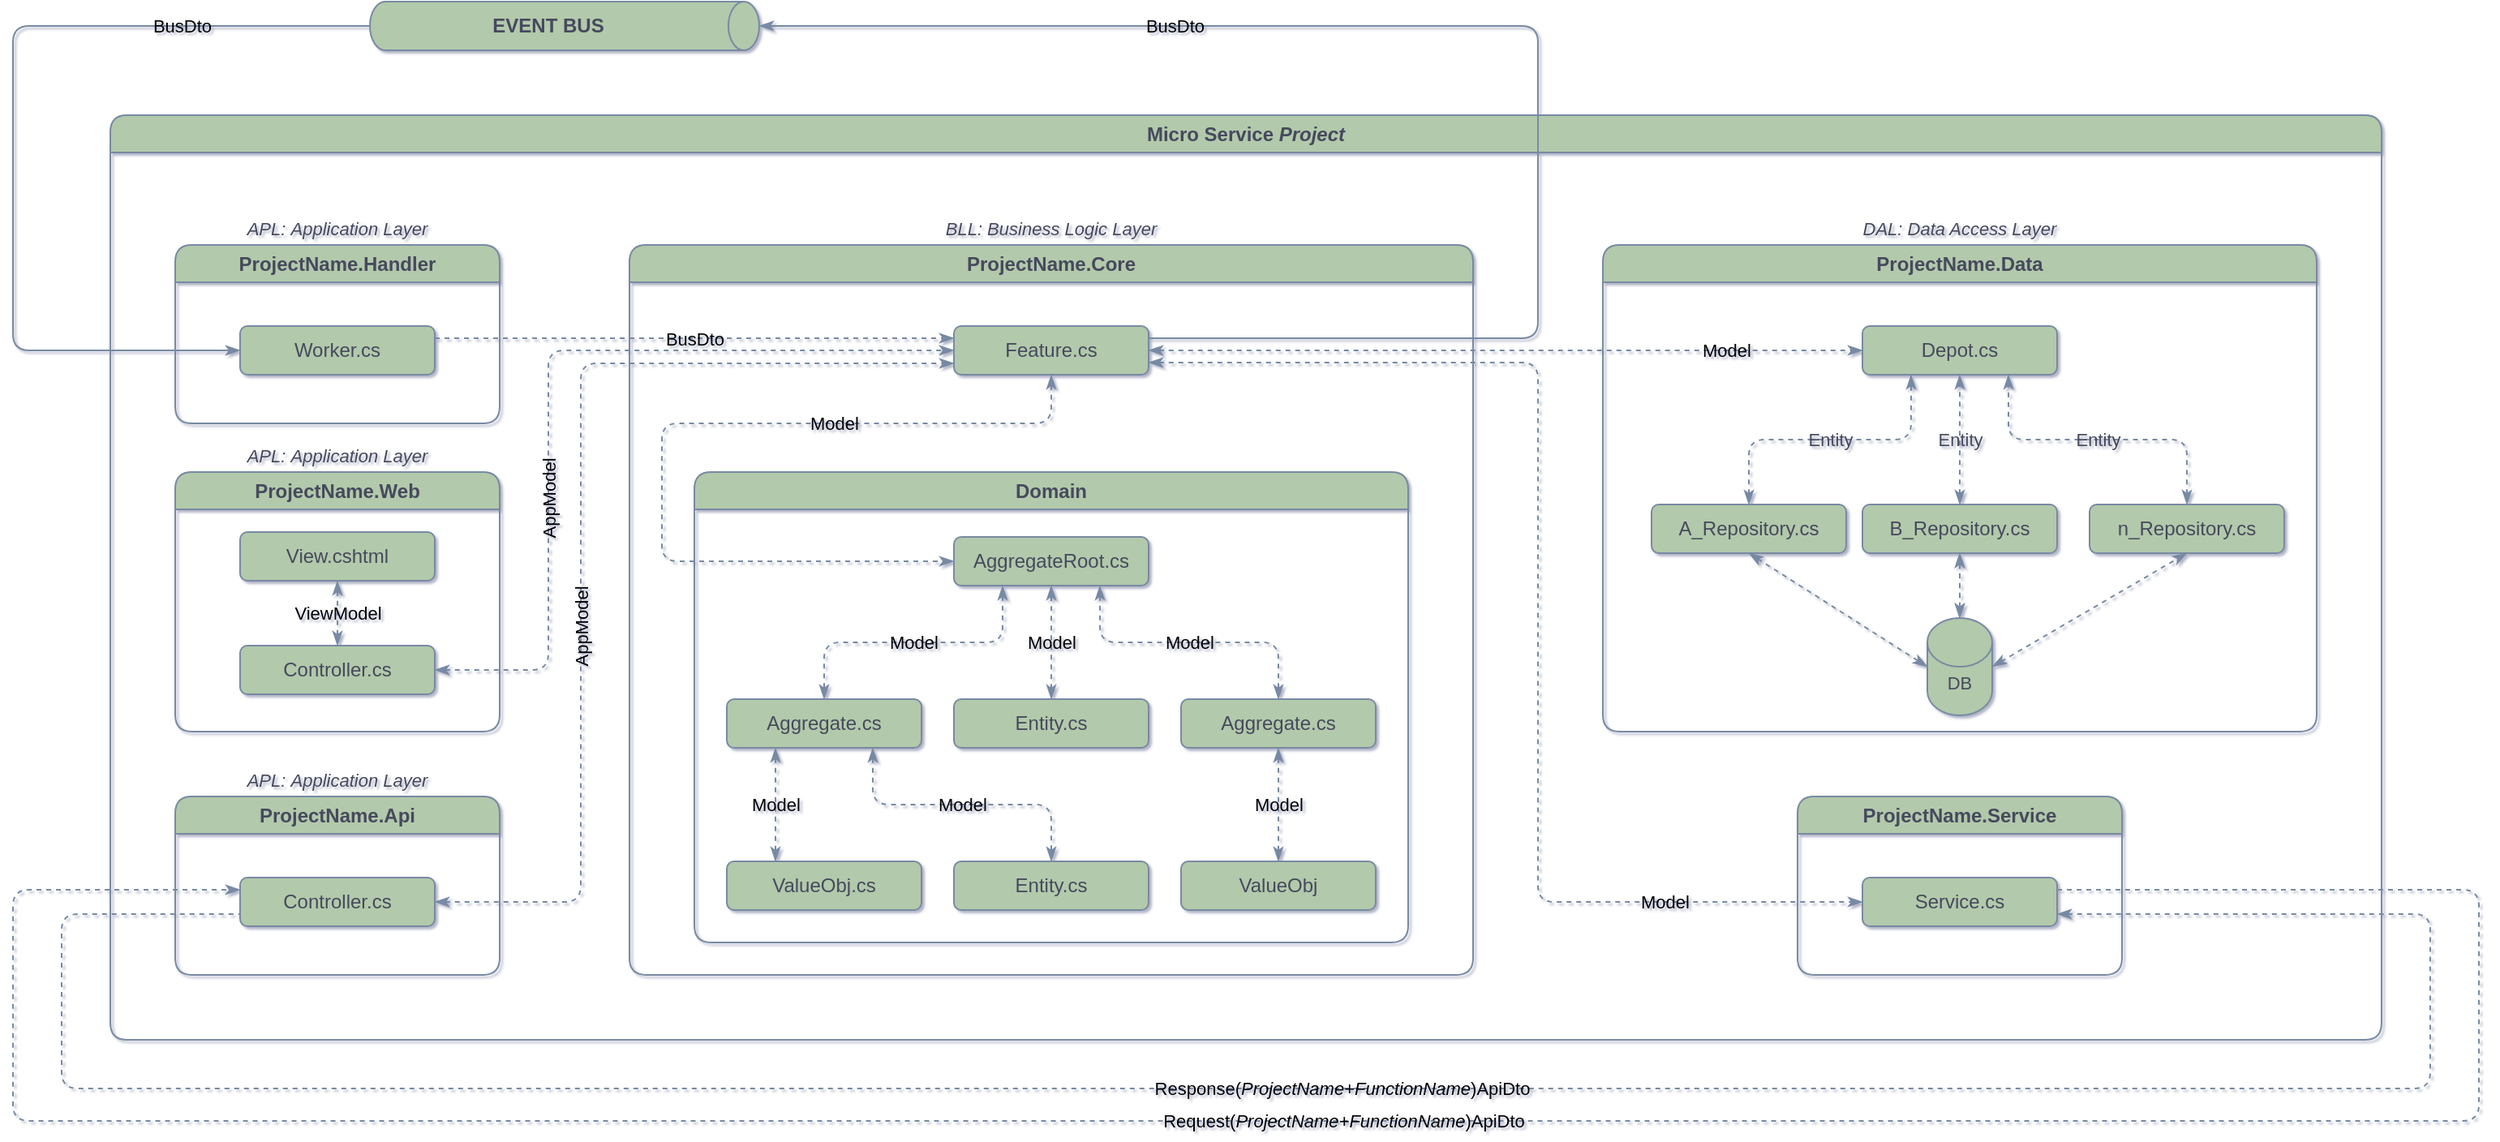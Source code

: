 <mxfile version="22.0.3" type="device">
  <diagram id="iLdezfkAtNY4yDoed4SI" name="Pagina-1">
    <mxGraphModel dx="3772" dy="1671" grid="1" gridSize="10" guides="1" tooltips="1" connect="1" arrows="1" fold="1" page="1" pageScale="1" pageWidth="1169" pageHeight="827" background="none" math="0" shadow="1">
      <root>
        <mxCell id="0" />
        <mxCell id="1" parent="0" />
        <mxCell id="1DGkJfoFUOCi0pR3Jt-X-1" value="Micro Service&amp;nbsp;&lt;i style=&quot;border-color: var(--border-color);&quot;&gt;Project&lt;/i&gt;" style="swimlane;whiteSpace=wrap;html=1;labelBackgroundColor=none;fillColor=#B2C9AB;strokeColor=#788AA3;fontColor=#46495D;rounded=1;startSize=23;" parent="1" vertex="1">
          <mxGeometry x="-2260" y="-730" width="1400" height="570" as="geometry" />
        </mxCell>
        <mxCell id="ZIbt8lhmEdEB8YdYnukx-40" value="ProjectName.Handler" style="swimlane;whiteSpace=wrap;html=1;fillColor=#B2C9AB;strokeColor=#788AA3;labelBackgroundColor=none;fontColor=#46495D;rounded=1;fontFamily=Helvetica;" parent="1DGkJfoFUOCi0pR3Jt-X-1" vertex="1">
          <mxGeometry x="40" y="80" width="200" height="110" as="geometry" />
        </mxCell>
        <mxCell id="ZIbt8lhmEdEB8YdYnukx-41" value="Worker.cs" style="rounded=1;whiteSpace=wrap;html=1;labelBackgroundColor=none;fillColor=#B2C9AB;strokeColor=#788AA3;fontColor=#46495D;fontFamily=Helvetica;" parent="ZIbt8lhmEdEB8YdYnukx-40" vertex="1">
          <mxGeometry x="40" y="50" width="120" height="30" as="geometry" />
        </mxCell>
        <mxCell id="ZIbt8lhmEdEB8YdYnukx-42" value="ProjectName.Core" style="swimlane;whiteSpace=wrap;html=1;labelBackgroundColor=none;fillColor=#B2C9AB;strokeColor=#788AA3;fontColor=#46495D;rounded=1;fontFamily=Helvetica;" parent="1DGkJfoFUOCi0pR3Jt-X-1" vertex="1">
          <mxGeometry x="320" y="80" width="520" height="450" as="geometry" />
        </mxCell>
        <mxCell id="S6S6sdwePWm2cXLxEyDb-39" value="Model" style="edgeStyle=orthogonalEdgeStyle;shape=connector;rounded=1;orthogonalLoop=1;jettySize=auto;html=1;exitX=0.5;exitY=1;exitDx=0;exitDy=0;entryX=0;entryY=0.5;entryDx=0;entryDy=0;dashed=1;labelBackgroundColor=none;strokeColor=#788AA3;align=center;verticalAlign=middle;fontFamily=Helvetica;fontSize=11;fontColor=default;startArrow=classicThin;startFill=1;endArrow=classicThin;endFill=1;jumpStyle=none;" parent="ZIbt8lhmEdEB8YdYnukx-42" source="ZIbt8lhmEdEB8YdYnukx-44" target="S6S6sdwePWm2cXLxEyDb-33" edge="1">
          <mxGeometry x="-0.386" relative="1" as="geometry">
            <Array as="points">
              <mxPoint x="260" y="110" />
              <mxPoint x="20" y="110" />
              <mxPoint x="20" y="195" />
            </Array>
            <mxPoint as="offset" />
          </mxGeometry>
        </mxCell>
        <mxCell id="ZIbt8lhmEdEB8YdYnukx-44" value="Feature.cs" style="rounded=1;whiteSpace=wrap;html=1;labelBackgroundColor=none;fillColor=#B2C9AB;strokeColor=#788AA3;fontColor=#46495D;fontFamily=Helvetica;" parent="ZIbt8lhmEdEB8YdYnukx-42" vertex="1">
          <mxGeometry x="200" y="50" width="120" height="30" as="geometry" />
        </mxCell>
        <mxCell id="ZIbt8lhmEdEB8YdYnukx-49" style="edgeStyle=none;rounded=1;orthogonalLoop=1;jettySize=auto;html=1;exitX=0.5;exitY=0;exitDx=0;exitDy=0;dashed=1;labelBackgroundColor=none;strokeColor=#788AA3;fontColor=default;fontFamily=Helvetica;" parent="ZIbt8lhmEdEB8YdYnukx-42" source="ZIbt8lhmEdEB8YdYnukx-44" target="ZIbt8lhmEdEB8YdYnukx-44" edge="1">
          <mxGeometry relative="1" as="geometry" />
        </mxCell>
        <mxCell id="S6S6sdwePWm2cXLxEyDb-30" value="Domain" style="swimlane;whiteSpace=wrap;html=1;fillColor=#B2C9AB;strokeColor=#788AA3;labelBackgroundColor=none;fontColor=#46495D;rounded=1;fontFamily=Helvetica;align=center;labelPosition=center;verticalLabelPosition=middle;verticalAlign=middle;spacingLeft=0;swimlaneLine=1;" parent="ZIbt8lhmEdEB8YdYnukx-42" vertex="1">
          <mxGeometry x="40" y="140" width="440" height="290" as="geometry" />
        </mxCell>
        <mxCell id="S6S6sdwePWm2cXLxEyDb-40" value="Model" style="edgeStyle=orthogonalEdgeStyle;shape=connector;rounded=1;orthogonalLoop=1;jettySize=auto;html=1;exitX=0.25;exitY=1;exitDx=0;exitDy=0;entryX=0.5;entryY=0;entryDx=0;entryDy=0;dashed=1;labelBackgroundColor=none;strokeColor=#788AA3;align=center;verticalAlign=middle;fontFamily=Helvetica;fontSize=11;fontColor=default;startArrow=classicThin;startFill=1;endArrow=classicThin;endFill=1;" parent="S6S6sdwePWm2cXLxEyDb-30" source="S6S6sdwePWm2cXLxEyDb-33" target="S6S6sdwePWm2cXLxEyDb-36" edge="1">
          <mxGeometry relative="1" as="geometry" />
        </mxCell>
        <mxCell id="S6S6sdwePWm2cXLxEyDb-41" value="Model" style="edgeStyle=orthogonalEdgeStyle;shape=connector;rounded=1;orthogonalLoop=1;jettySize=auto;html=1;exitX=0.75;exitY=1;exitDx=0;exitDy=0;entryX=0.5;entryY=0;entryDx=0;entryDy=0;dashed=1;labelBackgroundColor=none;strokeColor=#788AA3;align=center;verticalAlign=middle;fontFamily=Helvetica;fontSize=11;fontColor=default;startArrow=classicThin;startFill=1;endArrow=classicThin;endFill=1;" parent="S6S6sdwePWm2cXLxEyDb-30" source="S6S6sdwePWm2cXLxEyDb-33" target="S6S6sdwePWm2cXLxEyDb-35" edge="1">
          <mxGeometry relative="1" as="geometry" />
        </mxCell>
        <mxCell id="S6S6sdwePWm2cXLxEyDb-33" value="AggregateRoot.cs" style="rounded=1;whiteSpace=wrap;html=1;labelBackgroundColor=none;fillColor=#B2C9AB;strokeColor=#788AA3;fontColor=#46495D;fillStyle=auto;fontFamily=Helvetica;" parent="S6S6sdwePWm2cXLxEyDb-30" vertex="1">
          <mxGeometry x="160" y="40" width="120" height="30" as="geometry" />
        </mxCell>
        <mxCell id="S6S6sdwePWm2cXLxEyDb-34" value="Entity.cs" style="rounded=1;whiteSpace=wrap;html=1;labelBackgroundColor=none;fillColor=#B2C9AB;strokeColor=#788AA3;fontColor=#46495D;fontFamily=Helvetica;" parent="S6S6sdwePWm2cXLxEyDb-30" vertex="1">
          <mxGeometry x="160" y="140" width="120" height="30" as="geometry" />
        </mxCell>
        <mxCell id="8IRpJfA5RcOS6pKWGIfW-10" value="Model" style="edgeStyle=orthogonalEdgeStyle;shape=connector;rounded=1;orthogonalLoop=1;jettySize=auto;html=1;dashed=1;labelBackgroundColor=none;strokeColor=#788AA3;align=center;verticalAlign=middle;fontFamily=Helvetica;fontSize=11;fontColor=default;startArrow=classicThin;startFill=1;endArrow=classicThin;endFill=1;" parent="S6S6sdwePWm2cXLxEyDb-30" source="S6S6sdwePWm2cXLxEyDb-35" target="8IRpJfA5RcOS6pKWGIfW-7" edge="1">
          <mxGeometry relative="1" as="geometry" />
        </mxCell>
        <mxCell id="S6S6sdwePWm2cXLxEyDb-35" value="Aggregate.cs" style="rounded=1;whiteSpace=wrap;html=1;labelBackgroundColor=none;fillColor=#B2C9AB;strokeColor=#788AA3;fontColor=#46495D;fontFamily=Helvetica;" parent="S6S6sdwePWm2cXLxEyDb-30" vertex="1">
          <mxGeometry x="300" y="140" width="120" height="30" as="geometry" />
        </mxCell>
        <mxCell id="8IRpJfA5RcOS6pKWGIfW-9" value="Model" style="edgeStyle=orthogonalEdgeStyle;shape=connector;rounded=1;orthogonalLoop=1;jettySize=auto;html=1;exitX=0.75;exitY=1;exitDx=0;exitDy=0;entryX=0.5;entryY=0;entryDx=0;entryDy=0;dashed=1;labelBackgroundColor=none;strokeColor=#788AA3;align=center;verticalAlign=middle;fontFamily=Helvetica;fontSize=11;fontColor=default;startArrow=classicThin;startFill=1;endArrow=classicThin;endFill=1;" parent="S6S6sdwePWm2cXLxEyDb-30" source="S6S6sdwePWm2cXLxEyDb-36" target="8IRpJfA5RcOS6pKWGIfW-6" edge="1">
          <mxGeometry relative="1" as="geometry" />
        </mxCell>
        <mxCell id="C2RdHp2U5iXifxeVQXEY-2" value="Model" style="edgeStyle=orthogonalEdgeStyle;rounded=0;orthogonalLoop=1;jettySize=auto;html=1;exitX=0.25;exitY=1;exitDx=0;exitDy=0;entryX=0.25;entryY=0;entryDx=0;entryDy=0;labelBackgroundColor=none;strokeColor=#788AA3;fontColor=default;dashed=1;startArrow=classicThin;startFill=1;endArrow=classicThin;endFill=1;" edge="1" parent="S6S6sdwePWm2cXLxEyDb-30" source="S6S6sdwePWm2cXLxEyDb-36" target="8IRpJfA5RcOS6pKWGIfW-5">
          <mxGeometry relative="1" as="geometry" />
        </mxCell>
        <mxCell id="S6S6sdwePWm2cXLxEyDb-36" value="Aggregate.cs" style="rounded=1;whiteSpace=wrap;html=1;labelBackgroundColor=none;fillColor=#B2C9AB;strokeColor=#788AA3;fontColor=#46495D;fontFamily=Helvetica;" parent="S6S6sdwePWm2cXLxEyDb-30" vertex="1">
          <mxGeometry x="20" y="140" width="120" height="30" as="geometry" />
        </mxCell>
        <mxCell id="S6S6sdwePWm2cXLxEyDb-37" value="Model" style="endArrow=classicThin;html=1;rounded=1;dashed=1;labelBackgroundColor=none;strokeColor=#788AA3;align=center;verticalAlign=middle;fontFamily=Helvetica;fontSize=11;fontColor=default;shape=connector;entryX=0.5;entryY=1;entryDx=0;entryDy=0;exitX=0.5;exitY=0;exitDx=0;exitDy=0;startArrow=classicThin;startFill=1;endFill=1;" parent="S6S6sdwePWm2cXLxEyDb-30" source="S6S6sdwePWm2cXLxEyDb-34" target="S6S6sdwePWm2cXLxEyDb-33" edge="1">
          <mxGeometry relative="1" as="geometry">
            <mxPoint x="-177.0" y="167.74" as="sourcePoint" />
            <mxPoint x="-77" y="167.74" as="targetPoint" />
          </mxGeometry>
        </mxCell>
        <mxCell id="8IRpJfA5RcOS6pKWGIfW-5" value="ValueObj.cs" style="rounded=1;whiteSpace=wrap;html=1;labelBackgroundColor=none;fillColor=#B2C9AB;strokeColor=#788AA3;fontColor=#46495D;fontFamily=Helvetica;" parent="S6S6sdwePWm2cXLxEyDb-30" vertex="1">
          <mxGeometry x="20" y="240" width="120" height="30" as="geometry" />
        </mxCell>
        <mxCell id="8IRpJfA5RcOS6pKWGIfW-6" value="Entity.cs" style="rounded=1;whiteSpace=wrap;html=1;labelBackgroundColor=none;fillColor=#B2C9AB;strokeColor=#788AA3;fontColor=#46495D;fontFamily=Helvetica;" parent="S6S6sdwePWm2cXLxEyDb-30" vertex="1">
          <mxGeometry x="160" y="240" width="120" height="30" as="geometry" />
        </mxCell>
        <mxCell id="8IRpJfA5RcOS6pKWGIfW-7" value="ValueObj" style="rounded=1;whiteSpace=wrap;html=1;labelBackgroundColor=none;fillColor=#B2C9AB;strokeColor=#788AA3;fontColor=#46495D;fontFamily=Helvetica;" parent="S6S6sdwePWm2cXLxEyDb-30" vertex="1">
          <mxGeometry x="300" y="240" width="120" height="30" as="geometry" />
        </mxCell>
        <mxCell id="ZIbt8lhmEdEB8YdYnukx-50" value="ProjectName.Data" style="swimlane;whiteSpace=wrap;html=1;labelBackgroundColor=none;fillColor=#B2C9AB;strokeColor=#788AA3;fontColor=#46495D;rounded=1;fontFamily=Helvetica;" parent="1DGkJfoFUOCi0pR3Jt-X-1" vertex="1">
          <mxGeometry x="920" y="80" width="440" height="300" as="geometry" />
        </mxCell>
        <mxCell id="ZIbt8lhmEdEB8YdYnukx-51" value="Depot.cs" style="rounded=1;whiteSpace=wrap;html=1;labelBackgroundColor=none;fillColor=#B2C9AB;strokeColor=#788AA3;fontColor=#46495D;fillStyle=auto;fontFamily=Helvetica;" parent="ZIbt8lhmEdEB8YdYnukx-50" vertex="1">
          <mxGeometry x="160" y="50" width="120" height="30" as="geometry" />
        </mxCell>
        <mxCell id="ZIbt8lhmEdEB8YdYnukx-52" value="B_Repository.cs" style="rounded=1;whiteSpace=wrap;html=1;labelBackgroundColor=none;fillColor=#B2C9AB;strokeColor=#788AA3;fontColor=#46495D;fontFamily=Helvetica;" parent="ZIbt8lhmEdEB8YdYnukx-50" vertex="1">
          <mxGeometry x="160" y="160" width="120" height="30" as="geometry" />
        </mxCell>
        <mxCell id="ZIbt8lhmEdEB8YdYnukx-53" value="n_Repository.cs" style="rounded=1;whiteSpace=wrap;html=1;labelBackgroundColor=none;fillColor=#B2C9AB;strokeColor=#788AA3;fontColor=#46495D;fontFamily=Helvetica;" parent="ZIbt8lhmEdEB8YdYnukx-50" vertex="1">
          <mxGeometry x="300" y="160" width="120" height="30" as="geometry" />
        </mxCell>
        <mxCell id="ZIbt8lhmEdEB8YdYnukx-54" value="A_Repository.cs" style="rounded=1;whiteSpace=wrap;html=1;labelBackgroundColor=none;fillColor=#B2C9AB;strokeColor=#788AA3;fontColor=#46495D;fontFamily=Helvetica;" parent="ZIbt8lhmEdEB8YdYnukx-50" vertex="1">
          <mxGeometry x="30" y="160" width="120" height="30" as="geometry" />
        </mxCell>
        <mxCell id="BrrqnyrBpg-WXdn33gqE-143" value="" style="edgeStyle=none;shape=connector;rounded=1;orthogonalLoop=1;jettySize=auto;html=1;dashed=1;labelBackgroundColor=none;strokeColor=#788AA3;align=center;verticalAlign=middle;fontFamily=Helvetica;fontSize=11;fontColor=default;startArrow=classicThin;startFill=1;endArrow=classicThin;endFill=1;" parent="ZIbt8lhmEdEB8YdYnukx-50" source="ZIbt8lhmEdEB8YdYnukx-58" target="ZIbt8lhmEdEB8YdYnukx-52" edge="1">
          <mxGeometry relative="1" as="geometry" />
        </mxCell>
        <mxCell id="ZIbt8lhmEdEB8YdYnukx-58" value="" style="shape=cylinder3;whiteSpace=wrap;html=1;boundedLbl=1;backgroundOutline=1;size=15;fontFamily=Helvetica;fontSize=11;fontColor=#46495D;labelBackgroundColor=none;fillColor=#B2C9AB;strokeColor=#788AA3;rounded=1;" parent="ZIbt8lhmEdEB8YdYnukx-50" vertex="1">
          <mxGeometry x="200" y="230" width="40" height="60" as="geometry" />
        </mxCell>
        <mxCell id="BrrqnyrBpg-WXdn33gqE-6" value="" style="endArrow=classicThin;html=1;rounded=1;entryX=0;entryY=0.5;entryDx=0;entryDy=0;entryPerimeter=0;exitX=0.5;exitY=1;exitDx=0;exitDy=0;startArrow=classicThin;startFill=1;endFill=1;dashed=1;strokeColor=#788AA3;fontFamily=Helvetica;labelBackgroundColor=none;fontColor=default;" parent="ZIbt8lhmEdEB8YdYnukx-50" source="ZIbt8lhmEdEB8YdYnukx-54" target="ZIbt8lhmEdEB8YdYnukx-58" edge="1">
          <mxGeometry relative="1" as="geometry">
            <mxPoint x="-175" y="173.74" as="sourcePoint" />
            <mxPoint x="-75" y="173.74" as="targetPoint" />
          </mxGeometry>
        </mxCell>
        <mxCell id="BrrqnyrBpg-WXdn33gqE-8" value="" style="endArrow=classicThin;html=1;rounded=1;dashed=1;labelBackgroundColor=none;strokeColor=#788AA3;align=center;verticalAlign=middle;fontFamily=Helvetica;fontSize=11;fontColor=default;shape=connector;entryX=0.5;entryY=0;entryDx=0;entryDy=0;entryPerimeter=0;exitX=0.5;exitY=1;exitDx=0;exitDy=0;startArrow=classicThin;startFill=1;endFill=1;" parent="ZIbt8lhmEdEB8YdYnukx-50" source="ZIbt8lhmEdEB8YdYnukx-52" target="ZIbt8lhmEdEB8YdYnukx-58" edge="1">
          <mxGeometry relative="1" as="geometry">
            <mxPoint x="-175" y="173.74" as="sourcePoint" />
            <mxPoint x="-75" y="173.74" as="targetPoint" />
          </mxGeometry>
        </mxCell>
        <mxCell id="BrrqnyrBpg-WXdn33gqE-10" value="" style="endArrow=classicThin;html=1;rounded=1;dashed=1;labelBackgroundColor=none;strokeColor=#788AA3;align=center;verticalAlign=middle;fontFamily=Helvetica;fontSize=11;fontColor=default;shape=connector;entryX=0.5;entryY=1;entryDx=0;entryDy=0;exitX=1;exitY=0.5;exitDx=0;exitDy=0;exitPerimeter=0;startArrow=classicThin;startFill=1;endFill=1;" parent="ZIbt8lhmEdEB8YdYnukx-50" source="ZIbt8lhmEdEB8YdYnukx-58" target="ZIbt8lhmEdEB8YdYnukx-53" edge="1">
          <mxGeometry relative="1" as="geometry">
            <mxPoint x="-175" y="173.74" as="sourcePoint" />
            <mxPoint x="-75" y="173.74" as="targetPoint" />
          </mxGeometry>
        </mxCell>
        <mxCell id="BrrqnyrBpg-WXdn33gqE-14" value="" style="endArrow=classicThin;html=1;rounded=1;dashed=1;labelBackgroundColor=none;strokeColor=#788AA3;align=center;verticalAlign=middle;fontFamily=Helvetica;fontSize=11;fontColor=default;shape=connector;entryX=0.5;entryY=1;entryDx=0;entryDy=0;exitX=0.5;exitY=0;exitDx=0;exitDy=0;startArrow=classicThin;startFill=1;endFill=1;" parent="ZIbt8lhmEdEB8YdYnukx-50" source="ZIbt8lhmEdEB8YdYnukx-52" target="ZIbt8lhmEdEB8YdYnukx-51" edge="1">
          <mxGeometry relative="1" as="geometry">
            <mxPoint x="-175" y="173.74" as="sourcePoint" />
            <mxPoint x="-75" y="173.74" as="targetPoint" />
          </mxGeometry>
        </mxCell>
        <mxCell id="BrrqnyrBpg-WXdn33gqE-15" value="Entity" style="edgeLabel;resizable=0;html=1;align=center;verticalAlign=middle;fontFamily=Helvetica;fontSize=11;fontColor=#46495D;rounded=1;labelBackgroundColor=none;" parent="BrrqnyrBpg-WXdn33gqE-14" connectable="0" vertex="1">
          <mxGeometry relative="1" as="geometry" />
        </mxCell>
        <mxCell id="BrrqnyrBpg-WXdn33gqE-16" value="" style="endArrow=classicThin;html=1;rounded=1;dashed=1;labelBackgroundColor=none;strokeColor=#788AA3;align=center;verticalAlign=middle;fontFamily=Helvetica;fontSize=11;fontColor=default;shape=connector;entryX=0.75;entryY=1;entryDx=0;entryDy=0;exitX=0.5;exitY=0;exitDx=0;exitDy=0;edgeStyle=orthogonalEdgeStyle;startArrow=classicThin;startFill=1;endFill=1;" parent="ZIbt8lhmEdEB8YdYnukx-50" source="ZIbt8lhmEdEB8YdYnukx-53" target="ZIbt8lhmEdEB8YdYnukx-51" edge="1">
          <mxGeometry relative="1" as="geometry">
            <mxPoint x="-175" y="173.74" as="sourcePoint" />
            <mxPoint x="-75" y="173.74" as="targetPoint" />
          </mxGeometry>
        </mxCell>
        <mxCell id="BrrqnyrBpg-WXdn33gqE-17" value="Entity" style="edgeLabel;resizable=0;html=1;align=center;verticalAlign=middle;fontFamily=Helvetica;fontSize=11;fontColor=#46495D;rounded=1;labelBackgroundColor=none;" parent="BrrqnyrBpg-WXdn33gqE-16" connectable="0" vertex="1">
          <mxGeometry relative="1" as="geometry" />
        </mxCell>
        <mxCell id="BrrqnyrBpg-WXdn33gqE-18" value="" style="endArrow=classicThin;html=1;rounded=1;dashed=1;labelBackgroundColor=none;strokeColor=#788AA3;align=center;verticalAlign=middle;fontFamily=Helvetica;fontSize=11;fontColor=default;shape=connector;entryX=0.25;entryY=1;entryDx=0;entryDy=0;exitX=0.5;exitY=0;exitDx=0;exitDy=0;edgeStyle=orthogonalEdgeStyle;startArrow=classicThin;startFill=1;endFill=1;" parent="ZIbt8lhmEdEB8YdYnukx-50" source="ZIbt8lhmEdEB8YdYnukx-54" target="ZIbt8lhmEdEB8YdYnukx-51" edge="1">
          <mxGeometry relative="1" as="geometry">
            <mxPoint x="-175" y="173.74" as="sourcePoint" />
            <mxPoint x="-75" y="173.74" as="targetPoint" />
          </mxGeometry>
        </mxCell>
        <mxCell id="BrrqnyrBpg-WXdn33gqE-19" value="Entity" style="edgeLabel;resizable=0;html=1;align=center;verticalAlign=middle;fontFamily=Helvetica;fontSize=11;fontColor=#46495D;rounded=1;labelBackgroundColor=none;" parent="BrrqnyrBpg-WXdn33gqE-18" connectable="0" vertex="1">
          <mxGeometry relative="1" as="geometry" />
        </mxCell>
        <mxCell id="BrrqnyrBpg-WXdn33gqE-141" value="DB" style="text;strokeColor=none;align=center;fillColor=none;html=1;verticalAlign=middle;whiteSpace=wrap;rounded=1;fontSize=11;fontFamily=Helvetica;fontColor=#46495D;labelBackgroundColor=none;" parent="ZIbt8lhmEdEB8YdYnukx-50" vertex="1">
          <mxGeometry x="205" y="260" width="30" height="20" as="geometry" />
        </mxCell>
        <mxCell id="BrrqnyrBpg-WXdn33gqE-41" value="&lt;font&gt;ProjectName.Service&lt;/font&gt;" style="swimlane;whiteSpace=wrap;html=1;labelBackgroundColor=none;fillColor=#B2C9AB;strokeColor=#788AA3;fontColor=#46495D;rounded=1;fontFamily=Helvetica;" parent="1DGkJfoFUOCi0pR3Jt-X-1" vertex="1">
          <mxGeometry x="1040" y="420" width="200" height="110" as="geometry">
            <mxRectangle x="145" y="40" width="170" height="30" as="alternateBounds" />
          </mxGeometry>
        </mxCell>
        <mxCell id="BrrqnyrBpg-WXdn33gqE-42" value="Service.cs" style="rounded=1;whiteSpace=wrap;html=1;labelBackgroundColor=none;fillColor=#B2C9AB;strokeColor=#788AA3;fontColor=#46495D;fontFamily=Helvetica;" parent="BrrqnyrBpg-WXdn33gqE-41" vertex="1">
          <mxGeometry x="40" y="50" width="120" height="30" as="geometry" />
        </mxCell>
        <mxCell id="BrrqnyrBpg-WXdn33gqE-131" style="edgeStyle=none;shape=connector;rounded=1;orthogonalLoop=1;jettySize=auto;html=1;exitX=0;exitY=0.5;exitDx=0;exitDy=0;dashed=1;labelBackgroundColor=none;strokeColor=#788AA3;align=center;verticalAlign=middle;fontFamily=Helvetica;fontSize=11;fontColor=default;startArrow=classicThin;startFill=1;endArrow=classicThin;endFill=1;" parent="1DGkJfoFUOCi0pR3Jt-X-1" edge="1">
          <mxGeometry relative="1" as="geometry">
            <mxPoint x="1280" y="426.87" as="sourcePoint" />
            <mxPoint x="1280" y="426.87" as="targetPoint" />
          </mxGeometry>
        </mxCell>
        <mxCell id="lKIWjpwex-w2_tpGydhm-1" value="ProjectName.Web" style="swimlane;whiteSpace=wrap;html=1;fillColor=#B2C9AB;strokeColor=#788AA3;labelBackgroundColor=none;fontColor=#46495D;rounded=1;fontFamily=Helvetica;" parent="1DGkJfoFUOCi0pR3Jt-X-1" vertex="1">
          <mxGeometry x="40" y="220" width="200" height="160" as="geometry" />
        </mxCell>
        <mxCell id="lKIWjpwex-w2_tpGydhm-2" value="Controller.cs" style="rounded=1;whiteSpace=wrap;html=1;labelBackgroundColor=none;fillColor=#B2C9AB;strokeColor=#788AA3;fontColor=#46495D;fontFamily=Helvetica;" parent="lKIWjpwex-w2_tpGydhm-1" vertex="1">
          <mxGeometry x="40" y="107" width="120" height="30" as="geometry" />
        </mxCell>
        <mxCell id="lKIWjpwex-w2_tpGydhm-19" value="ViewModel" style="edgeStyle=orthogonalEdgeStyle;shape=connector;rounded=1;orthogonalLoop=1;jettySize=auto;html=1;exitX=0.5;exitY=1;exitDx=0;exitDy=0;entryX=0.5;entryY=0;entryDx=0;entryDy=0;dashed=1;labelBackgroundColor=none;strokeColor=#788AA3;align=center;verticalAlign=middle;fontFamily=Helvetica;fontSize=11;fontColor=default;startArrow=classicThin;startFill=1;endArrow=classicThin;endFill=1;" parent="lKIWjpwex-w2_tpGydhm-1" source="lKIWjpwex-w2_tpGydhm-18" target="lKIWjpwex-w2_tpGydhm-2" edge="1">
          <mxGeometry relative="1" as="geometry" />
        </mxCell>
        <mxCell id="lKIWjpwex-w2_tpGydhm-18" value="View.cshtml" style="rounded=1;whiteSpace=wrap;html=1;labelBackgroundColor=none;fillColor=#B2C9AB;strokeColor=#788AA3;fontColor=#46495D;fontFamily=Helvetica;" parent="lKIWjpwex-w2_tpGydhm-1" vertex="1">
          <mxGeometry x="40" y="37" width="120" height="30" as="geometry" />
        </mxCell>
        <mxCell id="lKIWjpwex-w2_tpGydhm-22" value="Model" style="edgeStyle=orthogonalEdgeStyle;shape=connector;rounded=1;orthogonalLoop=1;jettySize=auto;html=1;exitX=1;exitY=0.5;exitDx=0;exitDy=0;entryX=0;entryY=0.5;entryDx=0;entryDy=0;dashed=1;labelBackgroundColor=none;strokeColor=#788AA3;align=center;verticalAlign=middle;fontFamily=Helvetica;fontSize=11;fontColor=default;startArrow=classicThin;startFill=1;endArrow=classicThin;endFill=1;" parent="1DGkJfoFUOCi0pR3Jt-X-1" source="ZIbt8lhmEdEB8YdYnukx-44" target="ZIbt8lhmEdEB8YdYnukx-51" edge="1">
          <mxGeometry x="0.618" relative="1" as="geometry">
            <mxPoint as="offset" />
          </mxGeometry>
        </mxCell>
        <mxCell id="lKIWjpwex-w2_tpGydhm-26" value="Model" style="edgeStyle=orthogonalEdgeStyle;shape=connector;rounded=1;orthogonalLoop=1;jettySize=auto;html=1;exitX=1;exitY=0.75;exitDx=0;exitDy=0;entryX=0;entryY=0.5;entryDx=0;entryDy=0;dashed=1;labelBackgroundColor=none;strokeColor=#788AA3;align=center;verticalAlign=middle;fontFamily=Helvetica;fontSize=11;fontColor=default;startArrow=classicThin;startFill=1;endArrow=classicThin;endFill=1;horizontal=1;" parent="1DGkJfoFUOCi0pR3Jt-X-1" source="ZIbt8lhmEdEB8YdYnukx-44" target="BrrqnyrBpg-WXdn33gqE-42" edge="1">
          <mxGeometry x="0.684" relative="1" as="geometry">
            <Array as="points">
              <mxPoint x="880" y="152" />
              <mxPoint x="880" y="485" />
            </Array>
            <mxPoint as="offset" />
          </mxGeometry>
        </mxCell>
        <mxCell id="lKIWjpwex-w2_tpGydhm-27" value="ProjectName.Api" style="swimlane;whiteSpace=wrap;html=1;fillColor=#B2C9AB;strokeColor=#788AA3;labelBackgroundColor=none;fontColor=#46495D;rounded=1;fontFamily=Helvetica;" parent="1DGkJfoFUOCi0pR3Jt-X-1" vertex="1">
          <mxGeometry x="40" y="420" width="200" height="110" as="geometry" />
        </mxCell>
        <mxCell id="lKIWjpwex-w2_tpGydhm-28" value="Controller.cs" style="rounded=1;whiteSpace=wrap;html=1;labelBackgroundColor=none;fillColor=#B2C9AB;strokeColor=#788AA3;fontColor=#46495D;fontFamily=Helvetica;" parent="lKIWjpwex-w2_tpGydhm-27" vertex="1">
          <mxGeometry x="40" y="50" width="120" height="30" as="geometry" />
        </mxCell>
        <mxCell id="lKIWjpwex-w2_tpGydhm-33" value="BusDto" style="edgeStyle=orthogonalEdgeStyle;shape=connector;rounded=1;orthogonalLoop=1;jettySize=auto;html=1;exitX=1;exitY=0.25;exitDx=0;exitDy=0;entryX=0;entryY=0.25;entryDx=0;entryDy=0;labelBackgroundColor=none;strokeColor=#788AA3;align=center;verticalAlign=middle;fontFamily=Helvetica;fontSize=11;fontColor=default;startArrow=none;startFill=0;endArrow=classicThin;endFill=1;dashed=1;" parent="1DGkJfoFUOCi0pR3Jt-X-1" source="ZIbt8lhmEdEB8YdYnukx-41" target="ZIbt8lhmEdEB8YdYnukx-44" edge="1">
          <mxGeometry x="-0.0" relative="1" as="geometry">
            <mxPoint as="offset" />
          </mxGeometry>
        </mxCell>
        <mxCell id="lKIWjpwex-w2_tpGydhm-34" value="AppModel" style="edgeStyle=orthogonalEdgeStyle;shape=connector;rounded=1;orthogonalLoop=1;jettySize=auto;html=1;exitX=1;exitY=0.5;exitDx=0;exitDy=0;entryX=0;entryY=0.5;entryDx=0;entryDy=0;dashed=1;labelBackgroundColor=none;strokeColor=#788AA3;align=center;verticalAlign=middle;fontFamily=Helvetica;fontSize=11;fontColor=default;startArrow=classicThin;startFill=1;endArrow=classicThin;endFill=1;horizontal=0;" parent="1DGkJfoFUOCi0pR3Jt-X-1" source="lKIWjpwex-w2_tpGydhm-2" target="ZIbt8lhmEdEB8YdYnukx-44" edge="1">
          <mxGeometry x="-0.322" relative="1" as="geometry">
            <Array as="points">
              <mxPoint x="270" y="342" />
              <mxPoint x="270" y="145" />
            </Array>
            <mxPoint as="offset" />
          </mxGeometry>
        </mxCell>
        <mxCell id="lKIWjpwex-w2_tpGydhm-35" value="AppModel" style="edgeStyle=orthogonalEdgeStyle;shape=connector;rounded=1;orthogonalLoop=1;jettySize=auto;html=1;exitX=1;exitY=0.5;exitDx=0;exitDy=0;entryX=0;entryY=0.75;entryDx=0;entryDy=0;dashed=1;labelBackgroundColor=none;strokeColor=#788AA3;align=center;verticalAlign=middle;fontFamily=Helvetica;fontSize=11;fontColor=default;startArrow=classicThin;startFill=1;endArrow=classicThin;endFill=1;horizontal=0;" parent="1DGkJfoFUOCi0pR3Jt-X-1" source="lKIWjpwex-w2_tpGydhm-28" target="ZIbt8lhmEdEB8YdYnukx-44" edge="1">
          <mxGeometry x="-0.205" relative="1" as="geometry">
            <Array as="points">
              <mxPoint x="290" y="485" />
              <mxPoint x="290" y="153" />
              <mxPoint x="520" y="153" />
            </Array>
            <mxPoint as="offset" />
          </mxGeometry>
        </mxCell>
        <mxCell id="lKIWjpwex-w2_tpGydhm-36" value="Request(&lt;i&gt;ProjectName+FunctionName&lt;/i&gt;)ApiDto" style="edgeStyle=orthogonalEdgeStyle;shape=connector;rounded=1;orthogonalLoop=1;jettySize=auto;html=1;dashed=1;labelBackgroundColor=none;strokeColor=#788AA3;align=center;verticalAlign=middle;fontFamily=Helvetica;fontSize=11;fontColor=default;startArrow=none;startFill=0;endArrow=classicThin;endFill=1;exitX=1;exitY=0.25;exitDx=0;exitDy=0;entryX=0;entryY=0.25;entryDx=0;entryDy=0;" parent="1DGkJfoFUOCi0pR3Jt-X-1" source="BrrqnyrBpg-WXdn33gqE-42" target="lKIWjpwex-w2_tpGydhm-28" edge="1">
          <mxGeometry relative="1" as="geometry">
            <Array as="points">
              <mxPoint x="1460" y="478" />
              <mxPoint x="1460" y="620" />
              <mxPoint x="-60" y="620" />
              <mxPoint x="-60" y="478" />
            </Array>
            <mxPoint as="offset" />
            <mxPoint x="1310" y="490" as="sourcePoint" />
            <mxPoint x="80" y="540" as="targetPoint" />
          </mxGeometry>
        </mxCell>
        <mxCell id="1_avAb3cfX063EhRpjaf-22" value="Response(&lt;i style=&quot;border-color: var(--border-color);&quot;&gt;ProjectName+FunctionName&lt;/i&gt;)ApiDto" style="edgeStyle=orthogonalEdgeStyle;shape=connector;rounded=1;orthogonalLoop=1;jettySize=auto;html=1;exitX=1;exitY=0.75;exitDx=0;exitDy=0;entryX=0;entryY=0.75;entryDx=0;entryDy=0;dashed=1;labelBackgroundColor=none;strokeColor=#788AA3;align=center;verticalAlign=middle;fontFamily=Helvetica;fontSize=11;fontColor=default;startArrow=classicThin;startFill=1;endArrow=none;endFill=0;" parent="1DGkJfoFUOCi0pR3Jt-X-1" source="BrrqnyrBpg-WXdn33gqE-42" target="lKIWjpwex-w2_tpGydhm-28" edge="1">
          <mxGeometry x="0.001" relative="1" as="geometry">
            <Array as="points">
              <mxPoint x="1430" y="493" />
              <mxPoint x="1430" y="600" />
              <mxPoint x="-30" y="600" />
              <mxPoint x="-30" y="493" />
            </Array>
            <mxPoint as="offset" />
          </mxGeometry>
        </mxCell>
        <mxCell id="S6S6sdwePWm2cXLxEyDb-7" value="BLL:&amp;nbsp;Business Logic Layer" style="text;strokeColor=none;align=center;fillColor=none;html=1;verticalAlign=middle;whiteSpace=wrap;rounded=1;fontSize=11;fontFamily=Helvetica;fontColor=#46495D;fontStyle=2;labelBackgroundColor=none;" parent="1DGkJfoFUOCi0pR3Jt-X-1" vertex="1">
          <mxGeometry x="360" y="60" width="440" height="20" as="geometry" />
        </mxCell>
        <mxCell id="S6S6sdwePWm2cXLxEyDb-8" value="DAL:&amp;nbsp;Data Access Layer" style="text;strokeColor=none;align=center;fillColor=none;html=1;verticalAlign=middle;whiteSpace=wrap;rounded=1;fontSize=11;fontFamily=Helvetica;fontColor=#46495D;fontStyle=2;labelBackgroundColor=none;" parent="1DGkJfoFUOCi0pR3Jt-X-1" vertex="1">
          <mxGeometry x="920" y="60" width="440" height="20" as="geometry" />
        </mxCell>
        <mxCell id="S6S6sdwePWm2cXLxEyDb-22" value="APL:&amp;nbsp;Application Layer" style="text;strokeColor=none;align=center;fillColor=none;html=1;verticalAlign=middle;whiteSpace=wrap;rounded=1;fontSize=11;fontFamily=Helvetica;fontColor=#46495D;fontStyle=2;labelBackgroundColor=none;" parent="1DGkJfoFUOCi0pR3Jt-X-1" vertex="1">
          <mxGeometry x="40" y="200" width="200" height="20" as="geometry" />
        </mxCell>
        <mxCell id="S6S6sdwePWm2cXLxEyDb-26" value="APL:&amp;nbsp;Application Layer" style="text;strokeColor=none;align=center;fillColor=none;html=1;verticalAlign=middle;whiteSpace=wrap;rounded=1;fontSize=11;fontFamily=Helvetica;fontColor=#46495D;fontStyle=2;labelBackgroundColor=none;" parent="1DGkJfoFUOCi0pR3Jt-X-1" vertex="1">
          <mxGeometry x="40" y="400" width="200" height="20" as="geometry" />
        </mxCell>
        <mxCell id="eS3PLIWxkFcfFMvhsvNB-9" value="APL:&amp;nbsp;Application Layer" style="text;strokeColor=none;align=center;fillColor=none;html=1;verticalAlign=middle;whiteSpace=wrap;rounded=1;fontSize=11;fontFamily=Helvetica;fontColor=#46495D;fontStyle=2;labelBackgroundColor=none;" parent="1DGkJfoFUOCi0pR3Jt-X-1" vertex="1">
          <mxGeometry x="40" y="60" width="200" height="20" as="geometry" />
        </mxCell>
        <mxCell id="ZIbt8lhmEdEB8YdYnukx-64" value="" style="shape=cylinder3;whiteSpace=wrap;html=1;boundedLbl=1;backgroundOutline=1;size=9.5;strokeColor=#788AA3;fontColor=#46495D;fillColor=#B2C9AB;direction=south;rounded=1;fontFamily=Helvetica;labelBackgroundColor=none;" parent="1" vertex="1">
          <mxGeometry x="-2100" y="-800" width="240" height="30" as="geometry" />
        </mxCell>
        <mxCell id="ZIbt8lhmEdEB8YdYnukx-67" value="&lt;b&gt;EVENT BUS&lt;/b&gt;" style="text;html=1;strokeColor=none;fillColor=none;align=center;verticalAlign=middle;whiteSpace=wrap;rounded=1;fontColor=#46495D;glass=0;shadow=0;fontFamily=Helvetica;labelBackgroundColor=none;" parent="1" vertex="1">
          <mxGeometry x="-2030" y="-800" width="80" height="30" as="geometry" />
        </mxCell>
        <mxCell id="S6S6sdwePWm2cXLxEyDb-23" value="BusDto" style="edgeStyle=orthogonalEdgeStyle;shape=connector;rounded=1;orthogonalLoop=1;jettySize=auto;exitX=0.5;exitY=1;exitDx=0;exitDy=0;exitPerimeter=0;entryX=0;entryY=0.5;entryDx=0;entryDy=0;labelBackgroundColor=none;strokeColor=#788AA3;align=center;verticalAlign=middle;fontFamily=Helvetica;fontSize=11;fontColor=default;startArrow=none;startFill=0;endArrow=classicThin;endFill=1;strokeWidth=1;html=1;" parent="1" source="ZIbt8lhmEdEB8YdYnukx-64" target="ZIbt8lhmEdEB8YdYnukx-41" edge="1">
          <mxGeometry x="-0.585" relative="1" as="geometry">
            <Array as="points">
              <mxPoint x="-2320" y="-785" />
              <mxPoint x="-2320" y="-585" />
            </Array>
            <mxPoint as="offset" />
          </mxGeometry>
        </mxCell>
        <mxCell id="S6S6sdwePWm2cXLxEyDb-24" value="BusDto" style="edgeStyle=orthogonalEdgeStyle;shape=connector;rounded=1;orthogonalLoop=1;jettySize=auto;html=1;exitX=1;exitY=0.25;exitDx=0;exitDy=0;entryX=0.5;entryY=0;entryDx=0;entryDy=0;entryPerimeter=0;labelBackgroundColor=none;strokeColor=#788AA3;align=center;verticalAlign=middle;fontFamily=Helvetica;fontSize=11;fontColor=default;startArrow=none;startFill=0;endArrow=classicThin;endFill=1;" parent="1" source="ZIbt8lhmEdEB8YdYnukx-44" target="ZIbt8lhmEdEB8YdYnukx-64" edge="1">
          <mxGeometry x="0.44" relative="1" as="geometry">
            <Array as="points">
              <mxPoint x="-1380" y="-592" />
              <mxPoint x="-1380" y="-785" />
            </Array>
            <mxPoint as="offset" />
            <mxPoint x="-1770.5" y="-685" as="targetPoint" />
          </mxGeometry>
        </mxCell>
      </root>
    </mxGraphModel>
  </diagram>
</mxfile>
